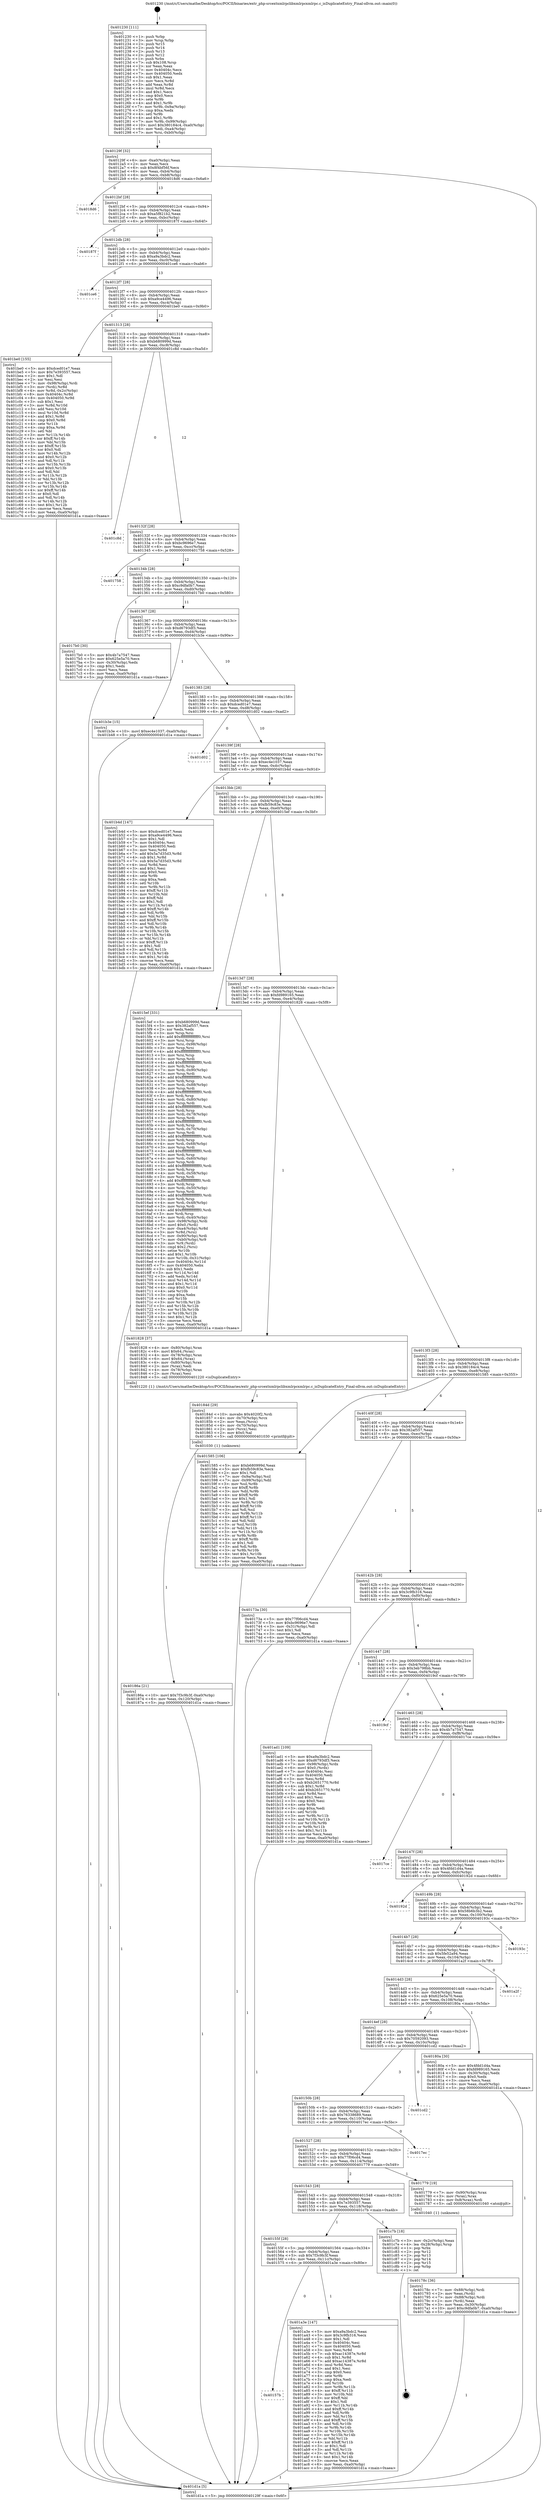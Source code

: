 digraph "0x401230" {
  label = "0x401230 (/mnt/c/Users/mathe/Desktop/tcc/POCII/binaries/extr_php-srcextxmlrpclibxmlrpcxmlrpc.c_isDuplicateEntry_Final-ollvm.out::main(0))"
  labelloc = "t"
  node[shape=record]

  Entry [label="",width=0.3,height=0.3,shape=circle,fillcolor=black,style=filled]
  "0x40129f" [label="{
     0x40129f [32]\l
     | [instrs]\l
     &nbsp;&nbsp;0x40129f \<+6\>: mov -0xa0(%rbp),%eax\l
     &nbsp;&nbsp;0x4012a5 \<+2\>: mov %eax,%ecx\l
     &nbsp;&nbsp;0x4012a7 \<+6\>: sub $0x8f4bf56f,%ecx\l
     &nbsp;&nbsp;0x4012ad \<+6\>: mov %eax,-0xb4(%rbp)\l
     &nbsp;&nbsp;0x4012b3 \<+6\>: mov %ecx,-0xb8(%rbp)\l
     &nbsp;&nbsp;0x4012b9 \<+6\>: je 00000000004018d6 \<main+0x6a6\>\l
  }"]
  "0x4018d6" [label="{
     0x4018d6\l
  }", style=dashed]
  "0x4012bf" [label="{
     0x4012bf [28]\l
     | [instrs]\l
     &nbsp;&nbsp;0x4012bf \<+5\>: jmp 00000000004012c4 \<main+0x94\>\l
     &nbsp;&nbsp;0x4012c4 \<+6\>: mov -0xb4(%rbp),%eax\l
     &nbsp;&nbsp;0x4012ca \<+5\>: sub $0xa5f821b2,%eax\l
     &nbsp;&nbsp;0x4012cf \<+6\>: mov %eax,-0xbc(%rbp)\l
     &nbsp;&nbsp;0x4012d5 \<+6\>: je 000000000040187f \<main+0x64f\>\l
  }"]
  Exit [label="",width=0.3,height=0.3,shape=circle,fillcolor=black,style=filled,peripheries=2]
  "0x40187f" [label="{
     0x40187f\l
  }", style=dashed]
  "0x4012db" [label="{
     0x4012db [28]\l
     | [instrs]\l
     &nbsp;&nbsp;0x4012db \<+5\>: jmp 00000000004012e0 \<main+0xb0\>\l
     &nbsp;&nbsp;0x4012e0 \<+6\>: mov -0xb4(%rbp),%eax\l
     &nbsp;&nbsp;0x4012e6 \<+5\>: sub $0xa9a3bdc2,%eax\l
     &nbsp;&nbsp;0x4012eb \<+6\>: mov %eax,-0xc0(%rbp)\l
     &nbsp;&nbsp;0x4012f1 \<+6\>: je 0000000000401ce6 \<main+0xab6\>\l
  }"]
  "0x40157b" [label="{
     0x40157b\l
  }", style=dashed]
  "0x401ce6" [label="{
     0x401ce6\l
  }", style=dashed]
  "0x4012f7" [label="{
     0x4012f7 [28]\l
     | [instrs]\l
     &nbsp;&nbsp;0x4012f7 \<+5\>: jmp 00000000004012fc \<main+0xcc\>\l
     &nbsp;&nbsp;0x4012fc \<+6\>: mov -0xb4(%rbp),%eax\l
     &nbsp;&nbsp;0x401302 \<+5\>: sub $0xa9ce4496,%eax\l
     &nbsp;&nbsp;0x401307 \<+6\>: mov %eax,-0xc4(%rbp)\l
     &nbsp;&nbsp;0x40130d \<+6\>: je 0000000000401be0 \<main+0x9b0\>\l
  }"]
  "0x401a3e" [label="{
     0x401a3e [147]\l
     | [instrs]\l
     &nbsp;&nbsp;0x401a3e \<+5\>: mov $0xa9a3bdc2,%eax\l
     &nbsp;&nbsp;0x401a43 \<+5\>: mov $0x3c9fb316,%ecx\l
     &nbsp;&nbsp;0x401a48 \<+2\>: mov $0x1,%dl\l
     &nbsp;&nbsp;0x401a4a \<+7\>: mov 0x40404c,%esi\l
     &nbsp;&nbsp;0x401a51 \<+7\>: mov 0x404050,%edi\l
     &nbsp;&nbsp;0x401a58 \<+3\>: mov %esi,%r8d\l
     &nbsp;&nbsp;0x401a5b \<+7\>: sub $0xac14387e,%r8d\l
     &nbsp;&nbsp;0x401a62 \<+4\>: sub $0x1,%r8d\l
     &nbsp;&nbsp;0x401a66 \<+7\>: add $0xac14387e,%r8d\l
     &nbsp;&nbsp;0x401a6d \<+4\>: imul %r8d,%esi\l
     &nbsp;&nbsp;0x401a71 \<+3\>: and $0x1,%esi\l
     &nbsp;&nbsp;0x401a74 \<+3\>: cmp $0x0,%esi\l
     &nbsp;&nbsp;0x401a77 \<+4\>: sete %r9b\l
     &nbsp;&nbsp;0x401a7b \<+3\>: cmp $0xa,%edi\l
     &nbsp;&nbsp;0x401a7e \<+4\>: setl %r10b\l
     &nbsp;&nbsp;0x401a82 \<+3\>: mov %r9b,%r11b\l
     &nbsp;&nbsp;0x401a85 \<+4\>: xor $0xff,%r11b\l
     &nbsp;&nbsp;0x401a89 \<+3\>: mov %r10b,%bl\l
     &nbsp;&nbsp;0x401a8c \<+3\>: xor $0xff,%bl\l
     &nbsp;&nbsp;0x401a8f \<+3\>: xor $0x1,%dl\l
     &nbsp;&nbsp;0x401a92 \<+3\>: mov %r11b,%r14b\l
     &nbsp;&nbsp;0x401a95 \<+4\>: and $0xff,%r14b\l
     &nbsp;&nbsp;0x401a99 \<+3\>: and %dl,%r9b\l
     &nbsp;&nbsp;0x401a9c \<+3\>: mov %bl,%r15b\l
     &nbsp;&nbsp;0x401a9f \<+4\>: and $0xff,%r15b\l
     &nbsp;&nbsp;0x401aa3 \<+3\>: and %dl,%r10b\l
     &nbsp;&nbsp;0x401aa6 \<+3\>: or %r9b,%r14b\l
     &nbsp;&nbsp;0x401aa9 \<+3\>: or %r10b,%r15b\l
     &nbsp;&nbsp;0x401aac \<+3\>: xor %r15b,%r14b\l
     &nbsp;&nbsp;0x401aaf \<+3\>: or %bl,%r11b\l
     &nbsp;&nbsp;0x401ab2 \<+4\>: xor $0xff,%r11b\l
     &nbsp;&nbsp;0x401ab6 \<+3\>: or $0x1,%dl\l
     &nbsp;&nbsp;0x401ab9 \<+3\>: and %dl,%r11b\l
     &nbsp;&nbsp;0x401abc \<+3\>: or %r11b,%r14b\l
     &nbsp;&nbsp;0x401abf \<+4\>: test $0x1,%r14b\l
     &nbsp;&nbsp;0x401ac3 \<+3\>: cmovne %ecx,%eax\l
     &nbsp;&nbsp;0x401ac6 \<+6\>: mov %eax,-0xa0(%rbp)\l
     &nbsp;&nbsp;0x401acc \<+5\>: jmp 0000000000401d1a \<main+0xaea\>\l
  }"]
  "0x401be0" [label="{
     0x401be0 [155]\l
     | [instrs]\l
     &nbsp;&nbsp;0x401be0 \<+5\>: mov $0xdced01e7,%eax\l
     &nbsp;&nbsp;0x401be5 \<+5\>: mov $0x7e393557,%ecx\l
     &nbsp;&nbsp;0x401bea \<+2\>: mov $0x1,%dl\l
     &nbsp;&nbsp;0x401bec \<+2\>: xor %esi,%esi\l
     &nbsp;&nbsp;0x401bee \<+7\>: mov -0x98(%rbp),%rdi\l
     &nbsp;&nbsp;0x401bf5 \<+3\>: mov (%rdi),%r8d\l
     &nbsp;&nbsp;0x401bf8 \<+4\>: mov %r8d,-0x2c(%rbp)\l
     &nbsp;&nbsp;0x401bfc \<+8\>: mov 0x40404c,%r8d\l
     &nbsp;&nbsp;0x401c04 \<+8\>: mov 0x404050,%r9d\l
     &nbsp;&nbsp;0x401c0c \<+3\>: sub $0x1,%esi\l
     &nbsp;&nbsp;0x401c0f \<+3\>: mov %r8d,%r10d\l
     &nbsp;&nbsp;0x401c12 \<+3\>: add %esi,%r10d\l
     &nbsp;&nbsp;0x401c15 \<+4\>: imul %r10d,%r8d\l
     &nbsp;&nbsp;0x401c19 \<+4\>: and $0x1,%r8d\l
     &nbsp;&nbsp;0x401c1d \<+4\>: cmp $0x0,%r8d\l
     &nbsp;&nbsp;0x401c21 \<+4\>: sete %r11b\l
     &nbsp;&nbsp;0x401c25 \<+4\>: cmp $0xa,%r9d\l
     &nbsp;&nbsp;0x401c29 \<+3\>: setl %bl\l
     &nbsp;&nbsp;0x401c2c \<+3\>: mov %r11b,%r14b\l
     &nbsp;&nbsp;0x401c2f \<+4\>: xor $0xff,%r14b\l
     &nbsp;&nbsp;0x401c33 \<+3\>: mov %bl,%r15b\l
     &nbsp;&nbsp;0x401c36 \<+4\>: xor $0xff,%r15b\l
     &nbsp;&nbsp;0x401c3a \<+3\>: xor $0x0,%dl\l
     &nbsp;&nbsp;0x401c3d \<+3\>: mov %r14b,%r12b\l
     &nbsp;&nbsp;0x401c40 \<+4\>: and $0x0,%r12b\l
     &nbsp;&nbsp;0x401c44 \<+3\>: and %dl,%r11b\l
     &nbsp;&nbsp;0x401c47 \<+3\>: mov %r15b,%r13b\l
     &nbsp;&nbsp;0x401c4a \<+4\>: and $0x0,%r13b\l
     &nbsp;&nbsp;0x401c4e \<+2\>: and %dl,%bl\l
     &nbsp;&nbsp;0x401c50 \<+3\>: or %r11b,%r12b\l
     &nbsp;&nbsp;0x401c53 \<+3\>: or %bl,%r13b\l
     &nbsp;&nbsp;0x401c56 \<+3\>: xor %r13b,%r12b\l
     &nbsp;&nbsp;0x401c59 \<+3\>: or %r15b,%r14b\l
     &nbsp;&nbsp;0x401c5c \<+4\>: xor $0xff,%r14b\l
     &nbsp;&nbsp;0x401c60 \<+3\>: or $0x0,%dl\l
     &nbsp;&nbsp;0x401c63 \<+3\>: and %dl,%r14b\l
     &nbsp;&nbsp;0x401c66 \<+3\>: or %r14b,%r12b\l
     &nbsp;&nbsp;0x401c69 \<+4\>: test $0x1,%r12b\l
     &nbsp;&nbsp;0x401c6d \<+3\>: cmovne %ecx,%eax\l
     &nbsp;&nbsp;0x401c70 \<+6\>: mov %eax,-0xa0(%rbp)\l
     &nbsp;&nbsp;0x401c76 \<+5\>: jmp 0000000000401d1a \<main+0xaea\>\l
  }"]
  "0x401313" [label="{
     0x401313 [28]\l
     | [instrs]\l
     &nbsp;&nbsp;0x401313 \<+5\>: jmp 0000000000401318 \<main+0xe8\>\l
     &nbsp;&nbsp;0x401318 \<+6\>: mov -0xb4(%rbp),%eax\l
     &nbsp;&nbsp;0x40131e \<+5\>: sub $0xb680999d,%eax\l
     &nbsp;&nbsp;0x401323 \<+6\>: mov %eax,-0xc8(%rbp)\l
     &nbsp;&nbsp;0x401329 \<+6\>: je 0000000000401c8d \<main+0xa5d\>\l
  }"]
  "0x40155f" [label="{
     0x40155f [28]\l
     | [instrs]\l
     &nbsp;&nbsp;0x40155f \<+5\>: jmp 0000000000401564 \<main+0x334\>\l
     &nbsp;&nbsp;0x401564 \<+6\>: mov -0xb4(%rbp),%eax\l
     &nbsp;&nbsp;0x40156a \<+5\>: sub $0x7f3c9b3f,%eax\l
     &nbsp;&nbsp;0x40156f \<+6\>: mov %eax,-0x11c(%rbp)\l
     &nbsp;&nbsp;0x401575 \<+6\>: je 0000000000401a3e \<main+0x80e\>\l
  }"]
  "0x401c8d" [label="{
     0x401c8d\l
  }", style=dashed]
  "0x40132f" [label="{
     0x40132f [28]\l
     | [instrs]\l
     &nbsp;&nbsp;0x40132f \<+5\>: jmp 0000000000401334 \<main+0x104\>\l
     &nbsp;&nbsp;0x401334 \<+6\>: mov -0xb4(%rbp),%eax\l
     &nbsp;&nbsp;0x40133a \<+5\>: sub $0xbc9696e7,%eax\l
     &nbsp;&nbsp;0x40133f \<+6\>: mov %eax,-0xcc(%rbp)\l
     &nbsp;&nbsp;0x401345 \<+6\>: je 0000000000401758 \<main+0x528\>\l
  }"]
  "0x401c7b" [label="{
     0x401c7b [18]\l
     | [instrs]\l
     &nbsp;&nbsp;0x401c7b \<+3\>: mov -0x2c(%rbp),%eax\l
     &nbsp;&nbsp;0x401c7e \<+4\>: lea -0x28(%rbp),%rsp\l
     &nbsp;&nbsp;0x401c82 \<+1\>: pop %rbx\l
     &nbsp;&nbsp;0x401c83 \<+2\>: pop %r12\l
     &nbsp;&nbsp;0x401c85 \<+2\>: pop %r13\l
     &nbsp;&nbsp;0x401c87 \<+2\>: pop %r14\l
     &nbsp;&nbsp;0x401c89 \<+2\>: pop %r15\l
     &nbsp;&nbsp;0x401c8b \<+1\>: pop %rbp\l
     &nbsp;&nbsp;0x401c8c \<+1\>: ret\l
  }"]
  "0x401758" [label="{
     0x401758\l
  }", style=dashed]
  "0x40134b" [label="{
     0x40134b [28]\l
     | [instrs]\l
     &nbsp;&nbsp;0x40134b \<+5\>: jmp 0000000000401350 \<main+0x120\>\l
     &nbsp;&nbsp;0x401350 \<+6\>: mov -0xb4(%rbp),%eax\l
     &nbsp;&nbsp;0x401356 \<+5\>: sub $0xc9dfa0b7,%eax\l
     &nbsp;&nbsp;0x40135b \<+6\>: mov %eax,-0xd0(%rbp)\l
     &nbsp;&nbsp;0x401361 \<+6\>: je 00000000004017b0 \<main+0x580\>\l
  }"]
  "0x40186a" [label="{
     0x40186a [21]\l
     | [instrs]\l
     &nbsp;&nbsp;0x40186a \<+10\>: movl $0x7f3c9b3f,-0xa0(%rbp)\l
     &nbsp;&nbsp;0x401874 \<+6\>: mov %eax,-0x120(%rbp)\l
     &nbsp;&nbsp;0x40187a \<+5\>: jmp 0000000000401d1a \<main+0xaea\>\l
  }"]
  "0x4017b0" [label="{
     0x4017b0 [30]\l
     | [instrs]\l
     &nbsp;&nbsp;0x4017b0 \<+5\>: mov $0x4b7a7547,%eax\l
     &nbsp;&nbsp;0x4017b5 \<+5\>: mov $0x625e5a70,%ecx\l
     &nbsp;&nbsp;0x4017ba \<+3\>: mov -0x30(%rbp),%edx\l
     &nbsp;&nbsp;0x4017bd \<+3\>: cmp $0x1,%edx\l
     &nbsp;&nbsp;0x4017c0 \<+3\>: cmovl %ecx,%eax\l
     &nbsp;&nbsp;0x4017c3 \<+6\>: mov %eax,-0xa0(%rbp)\l
     &nbsp;&nbsp;0x4017c9 \<+5\>: jmp 0000000000401d1a \<main+0xaea\>\l
  }"]
  "0x401367" [label="{
     0x401367 [28]\l
     | [instrs]\l
     &nbsp;&nbsp;0x401367 \<+5\>: jmp 000000000040136c \<main+0x13c\>\l
     &nbsp;&nbsp;0x40136c \<+6\>: mov -0xb4(%rbp),%eax\l
     &nbsp;&nbsp;0x401372 \<+5\>: sub $0xd6793df3,%eax\l
     &nbsp;&nbsp;0x401377 \<+6\>: mov %eax,-0xd4(%rbp)\l
     &nbsp;&nbsp;0x40137d \<+6\>: je 0000000000401b3e \<main+0x90e\>\l
  }"]
  "0x40184d" [label="{
     0x40184d [29]\l
     | [instrs]\l
     &nbsp;&nbsp;0x40184d \<+10\>: movabs $0x4020f2,%rdi\l
     &nbsp;&nbsp;0x401857 \<+4\>: mov -0x70(%rbp),%rcx\l
     &nbsp;&nbsp;0x40185b \<+2\>: mov %eax,(%rcx)\l
     &nbsp;&nbsp;0x40185d \<+4\>: mov -0x70(%rbp),%rcx\l
     &nbsp;&nbsp;0x401861 \<+2\>: mov (%rcx),%esi\l
     &nbsp;&nbsp;0x401863 \<+2\>: mov $0x0,%al\l
     &nbsp;&nbsp;0x401865 \<+5\>: call 0000000000401030 \<printf@plt\>\l
     | [calls]\l
     &nbsp;&nbsp;0x401030 \{1\} (unknown)\l
  }"]
  "0x401b3e" [label="{
     0x401b3e [15]\l
     | [instrs]\l
     &nbsp;&nbsp;0x401b3e \<+10\>: movl $0xec4e1037,-0xa0(%rbp)\l
     &nbsp;&nbsp;0x401b48 \<+5\>: jmp 0000000000401d1a \<main+0xaea\>\l
  }"]
  "0x401383" [label="{
     0x401383 [28]\l
     | [instrs]\l
     &nbsp;&nbsp;0x401383 \<+5\>: jmp 0000000000401388 \<main+0x158\>\l
     &nbsp;&nbsp;0x401388 \<+6\>: mov -0xb4(%rbp),%eax\l
     &nbsp;&nbsp;0x40138e \<+5\>: sub $0xdced01e7,%eax\l
     &nbsp;&nbsp;0x401393 \<+6\>: mov %eax,-0xd8(%rbp)\l
     &nbsp;&nbsp;0x401399 \<+6\>: je 0000000000401d02 \<main+0xad2\>\l
  }"]
  "0x40178c" [label="{
     0x40178c [36]\l
     | [instrs]\l
     &nbsp;&nbsp;0x40178c \<+7\>: mov -0x88(%rbp),%rdi\l
     &nbsp;&nbsp;0x401793 \<+2\>: mov %eax,(%rdi)\l
     &nbsp;&nbsp;0x401795 \<+7\>: mov -0x88(%rbp),%rdi\l
     &nbsp;&nbsp;0x40179c \<+2\>: mov (%rdi),%eax\l
     &nbsp;&nbsp;0x40179e \<+3\>: mov %eax,-0x30(%rbp)\l
     &nbsp;&nbsp;0x4017a1 \<+10\>: movl $0xc9dfa0b7,-0xa0(%rbp)\l
     &nbsp;&nbsp;0x4017ab \<+5\>: jmp 0000000000401d1a \<main+0xaea\>\l
  }"]
  "0x401d02" [label="{
     0x401d02\l
  }", style=dashed]
  "0x40139f" [label="{
     0x40139f [28]\l
     | [instrs]\l
     &nbsp;&nbsp;0x40139f \<+5\>: jmp 00000000004013a4 \<main+0x174\>\l
     &nbsp;&nbsp;0x4013a4 \<+6\>: mov -0xb4(%rbp),%eax\l
     &nbsp;&nbsp;0x4013aa \<+5\>: sub $0xec4e1037,%eax\l
     &nbsp;&nbsp;0x4013af \<+6\>: mov %eax,-0xdc(%rbp)\l
     &nbsp;&nbsp;0x4013b5 \<+6\>: je 0000000000401b4d \<main+0x91d\>\l
  }"]
  "0x401543" [label="{
     0x401543 [28]\l
     | [instrs]\l
     &nbsp;&nbsp;0x401543 \<+5\>: jmp 0000000000401548 \<main+0x318\>\l
     &nbsp;&nbsp;0x401548 \<+6\>: mov -0xb4(%rbp),%eax\l
     &nbsp;&nbsp;0x40154e \<+5\>: sub $0x7e393557,%eax\l
     &nbsp;&nbsp;0x401553 \<+6\>: mov %eax,-0x118(%rbp)\l
     &nbsp;&nbsp;0x401559 \<+6\>: je 0000000000401c7b \<main+0xa4b\>\l
  }"]
  "0x401b4d" [label="{
     0x401b4d [147]\l
     | [instrs]\l
     &nbsp;&nbsp;0x401b4d \<+5\>: mov $0xdced01e7,%eax\l
     &nbsp;&nbsp;0x401b52 \<+5\>: mov $0xa9ce4496,%ecx\l
     &nbsp;&nbsp;0x401b57 \<+2\>: mov $0x1,%dl\l
     &nbsp;&nbsp;0x401b59 \<+7\>: mov 0x40404c,%esi\l
     &nbsp;&nbsp;0x401b60 \<+7\>: mov 0x404050,%edi\l
     &nbsp;&nbsp;0x401b67 \<+3\>: mov %esi,%r8d\l
     &nbsp;&nbsp;0x401b6a \<+7\>: add $0x5a7d35d3,%r8d\l
     &nbsp;&nbsp;0x401b71 \<+4\>: sub $0x1,%r8d\l
     &nbsp;&nbsp;0x401b75 \<+7\>: sub $0x5a7d35d3,%r8d\l
     &nbsp;&nbsp;0x401b7c \<+4\>: imul %r8d,%esi\l
     &nbsp;&nbsp;0x401b80 \<+3\>: and $0x1,%esi\l
     &nbsp;&nbsp;0x401b83 \<+3\>: cmp $0x0,%esi\l
     &nbsp;&nbsp;0x401b86 \<+4\>: sete %r9b\l
     &nbsp;&nbsp;0x401b8a \<+3\>: cmp $0xa,%edi\l
     &nbsp;&nbsp;0x401b8d \<+4\>: setl %r10b\l
     &nbsp;&nbsp;0x401b91 \<+3\>: mov %r9b,%r11b\l
     &nbsp;&nbsp;0x401b94 \<+4\>: xor $0xff,%r11b\l
     &nbsp;&nbsp;0x401b98 \<+3\>: mov %r10b,%bl\l
     &nbsp;&nbsp;0x401b9b \<+3\>: xor $0xff,%bl\l
     &nbsp;&nbsp;0x401b9e \<+3\>: xor $0x1,%dl\l
     &nbsp;&nbsp;0x401ba1 \<+3\>: mov %r11b,%r14b\l
     &nbsp;&nbsp;0x401ba4 \<+4\>: and $0xff,%r14b\l
     &nbsp;&nbsp;0x401ba8 \<+3\>: and %dl,%r9b\l
     &nbsp;&nbsp;0x401bab \<+3\>: mov %bl,%r15b\l
     &nbsp;&nbsp;0x401bae \<+4\>: and $0xff,%r15b\l
     &nbsp;&nbsp;0x401bb2 \<+3\>: and %dl,%r10b\l
     &nbsp;&nbsp;0x401bb5 \<+3\>: or %r9b,%r14b\l
     &nbsp;&nbsp;0x401bb8 \<+3\>: or %r10b,%r15b\l
     &nbsp;&nbsp;0x401bbb \<+3\>: xor %r15b,%r14b\l
     &nbsp;&nbsp;0x401bbe \<+3\>: or %bl,%r11b\l
     &nbsp;&nbsp;0x401bc1 \<+4\>: xor $0xff,%r11b\l
     &nbsp;&nbsp;0x401bc5 \<+3\>: or $0x1,%dl\l
     &nbsp;&nbsp;0x401bc8 \<+3\>: and %dl,%r11b\l
     &nbsp;&nbsp;0x401bcb \<+3\>: or %r11b,%r14b\l
     &nbsp;&nbsp;0x401bce \<+4\>: test $0x1,%r14b\l
     &nbsp;&nbsp;0x401bd2 \<+3\>: cmovne %ecx,%eax\l
     &nbsp;&nbsp;0x401bd5 \<+6\>: mov %eax,-0xa0(%rbp)\l
     &nbsp;&nbsp;0x401bdb \<+5\>: jmp 0000000000401d1a \<main+0xaea\>\l
  }"]
  "0x4013bb" [label="{
     0x4013bb [28]\l
     | [instrs]\l
     &nbsp;&nbsp;0x4013bb \<+5\>: jmp 00000000004013c0 \<main+0x190\>\l
     &nbsp;&nbsp;0x4013c0 \<+6\>: mov -0xb4(%rbp),%eax\l
     &nbsp;&nbsp;0x4013c6 \<+5\>: sub $0xfb59c83e,%eax\l
     &nbsp;&nbsp;0x4013cb \<+6\>: mov %eax,-0xe0(%rbp)\l
     &nbsp;&nbsp;0x4013d1 \<+6\>: je 00000000004015ef \<main+0x3bf\>\l
  }"]
  "0x401779" [label="{
     0x401779 [19]\l
     | [instrs]\l
     &nbsp;&nbsp;0x401779 \<+7\>: mov -0x90(%rbp),%rax\l
     &nbsp;&nbsp;0x401780 \<+3\>: mov (%rax),%rax\l
     &nbsp;&nbsp;0x401783 \<+4\>: mov 0x8(%rax),%rdi\l
     &nbsp;&nbsp;0x401787 \<+5\>: call 0000000000401040 \<atoi@plt\>\l
     | [calls]\l
     &nbsp;&nbsp;0x401040 \{1\} (unknown)\l
  }"]
  "0x4015ef" [label="{
     0x4015ef [331]\l
     | [instrs]\l
     &nbsp;&nbsp;0x4015ef \<+5\>: mov $0xb680999d,%eax\l
     &nbsp;&nbsp;0x4015f4 \<+5\>: mov $0x382af557,%ecx\l
     &nbsp;&nbsp;0x4015f9 \<+2\>: xor %edx,%edx\l
     &nbsp;&nbsp;0x4015fb \<+3\>: mov %rsp,%rsi\l
     &nbsp;&nbsp;0x4015fe \<+4\>: add $0xfffffffffffffff0,%rsi\l
     &nbsp;&nbsp;0x401602 \<+3\>: mov %rsi,%rsp\l
     &nbsp;&nbsp;0x401605 \<+7\>: mov %rsi,-0x98(%rbp)\l
     &nbsp;&nbsp;0x40160c \<+3\>: mov %rsp,%rsi\l
     &nbsp;&nbsp;0x40160f \<+4\>: add $0xfffffffffffffff0,%rsi\l
     &nbsp;&nbsp;0x401613 \<+3\>: mov %rsi,%rsp\l
     &nbsp;&nbsp;0x401616 \<+3\>: mov %rsp,%rdi\l
     &nbsp;&nbsp;0x401619 \<+4\>: add $0xfffffffffffffff0,%rdi\l
     &nbsp;&nbsp;0x40161d \<+3\>: mov %rdi,%rsp\l
     &nbsp;&nbsp;0x401620 \<+7\>: mov %rdi,-0x90(%rbp)\l
     &nbsp;&nbsp;0x401627 \<+3\>: mov %rsp,%rdi\l
     &nbsp;&nbsp;0x40162a \<+4\>: add $0xfffffffffffffff0,%rdi\l
     &nbsp;&nbsp;0x40162e \<+3\>: mov %rdi,%rsp\l
     &nbsp;&nbsp;0x401631 \<+7\>: mov %rdi,-0x88(%rbp)\l
     &nbsp;&nbsp;0x401638 \<+3\>: mov %rsp,%rdi\l
     &nbsp;&nbsp;0x40163b \<+4\>: add $0xfffffffffffffff0,%rdi\l
     &nbsp;&nbsp;0x40163f \<+3\>: mov %rdi,%rsp\l
     &nbsp;&nbsp;0x401642 \<+4\>: mov %rdi,-0x80(%rbp)\l
     &nbsp;&nbsp;0x401646 \<+3\>: mov %rsp,%rdi\l
     &nbsp;&nbsp;0x401649 \<+4\>: add $0xfffffffffffffff0,%rdi\l
     &nbsp;&nbsp;0x40164d \<+3\>: mov %rdi,%rsp\l
     &nbsp;&nbsp;0x401650 \<+4\>: mov %rdi,-0x78(%rbp)\l
     &nbsp;&nbsp;0x401654 \<+3\>: mov %rsp,%rdi\l
     &nbsp;&nbsp;0x401657 \<+4\>: add $0xfffffffffffffff0,%rdi\l
     &nbsp;&nbsp;0x40165b \<+3\>: mov %rdi,%rsp\l
     &nbsp;&nbsp;0x40165e \<+4\>: mov %rdi,-0x70(%rbp)\l
     &nbsp;&nbsp;0x401662 \<+3\>: mov %rsp,%rdi\l
     &nbsp;&nbsp;0x401665 \<+4\>: add $0xfffffffffffffff0,%rdi\l
     &nbsp;&nbsp;0x401669 \<+3\>: mov %rdi,%rsp\l
     &nbsp;&nbsp;0x40166c \<+4\>: mov %rdi,-0x68(%rbp)\l
     &nbsp;&nbsp;0x401670 \<+3\>: mov %rsp,%rdi\l
     &nbsp;&nbsp;0x401673 \<+4\>: add $0xfffffffffffffff0,%rdi\l
     &nbsp;&nbsp;0x401677 \<+3\>: mov %rdi,%rsp\l
     &nbsp;&nbsp;0x40167a \<+4\>: mov %rdi,-0x60(%rbp)\l
     &nbsp;&nbsp;0x40167e \<+3\>: mov %rsp,%rdi\l
     &nbsp;&nbsp;0x401681 \<+4\>: add $0xfffffffffffffff0,%rdi\l
     &nbsp;&nbsp;0x401685 \<+3\>: mov %rdi,%rsp\l
     &nbsp;&nbsp;0x401688 \<+4\>: mov %rdi,-0x58(%rbp)\l
     &nbsp;&nbsp;0x40168c \<+3\>: mov %rsp,%rdi\l
     &nbsp;&nbsp;0x40168f \<+4\>: add $0xfffffffffffffff0,%rdi\l
     &nbsp;&nbsp;0x401693 \<+3\>: mov %rdi,%rsp\l
     &nbsp;&nbsp;0x401696 \<+4\>: mov %rdi,-0x50(%rbp)\l
     &nbsp;&nbsp;0x40169a \<+3\>: mov %rsp,%rdi\l
     &nbsp;&nbsp;0x40169d \<+4\>: add $0xfffffffffffffff0,%rdi\l
     &nbsp;&nbsp;0x4016a1 \<+3\>: mov %rdi,%rsp\l
     &nbsp;&nbsp;0x4016a4 \<+4\>: mov %rdi,-0x48(%rbp)\l
     &nbsp;&nbsp;0x4016a8 \<+3\>: mov %rsp,%rdi\l
     &nbsp;&nbsp;0x4016ab \<+4\>: add $0xfffffffffffffff0,%rdi\l
     &nbsp;&nbsp;0x4016af \<+3\>: mov %rdi,%rsp\l
     &nbsp;&nbsp;0x4016b2 \<+4\>: mov %rdi,-0x40(%rbp)\l
     &nbsp;&nbsp;0x4016b6 \<+7\>: mov -0x98(%rbp),%rdi\l
     &nbsp;&nbsp;0x4016bd \<+6\>: movl $0x0,(%rdi)\l
     &nbsp;&nbsp;0x4016c3 \<+7\>: mov -0xa4(%rbp),%r8d\l
     &nbsp;&nbsp;0x4016ca \<+3\>: mov %r8d,(%rsi)\l
     &nbsp;&nbsp;0x4016cd \<+7\>: mov -0x90(%rbp),%rdi\l
     &nbsp;&nbsp;0x4016d4 \<+7\>: mov -0xb0(%rbp),%r9\l
     &nbsp;&nbsp;0x4016db \<+3\>: mov %r9,(%rdi)\l
     &nbsp;&nbsp;0x4016de \<+3\>: cmpl $0x2,(%rsi)\l
     &nbsp;&nbsp;0x4016e1 \<+4\>: setne %r10b\l
     &nbsp;&nbsp;0x4016e5 \<+4\>: and $0x1,%r10b\l
     &nbsp;&nbsp;0x4016e9 \<+4\>: mov %r10b,-0x31(%rbp)\l
     &nbsp;&nbsp;0x4016ed \<+8\>: mov 0x40404c,%r11d\l
     &nbsp;&nbsp;0x4016f5 \<+7\>: mov 0x404050,%ebx\l
     &nbsp;&nbsp;0x4016fc \<+3\>: sub $0x1,%edx\l
     &nbsp;&nbsp;0x4016ff \<+3\>: mov %r11d,%r14d\l
     &nbsp;&nbsp;0x401702 \<+3\>: add %edx,%r14d\l
     &nbsp;&nbsp;0x401705 \<+4\>: imul %r14d,%r11d\l
     &nbsp;&nbsp;0x401709 \<+4\>: and $0x1,%r11d\l
     &nbsp;&nbsp;0x40170d \<+4\>: cmp $0x0,%r11d\l
     &nbsp;&nbsp;0x401711 \<+4\>: sete %r10b\l
     &nbsp;&nbsp;0x401715 \<+3\>: cmp $0xa,%ebx\l
     &nbsp;&nbsp;0x401718 \<+4\>: setl %r15b\l
     &nbsp;&nbsp;0x40171c \<+3\>: mov %r10b,%r12b\l
     &nbsp;&nbsp;0x40171f \<+3\>: and %r15b,%r12b\l
     &nbsp;&nbsp;0x401722 \<+3\>: xor %r15b,%r10b\l
     &nbsp;&nbsp;0x401725 \<+3\>: or %r10b,%r12b\l
     &nbsp;&nbsp;0x401728 \<+4\>: test $0x1,%r12b\l
     &nbsp;&nbsp;0x40172c \<+3\>: cmovne %ecx,%eax\l
     &nbsp;&nbsp;0x40172f \<+6\>: mov %eax,-0xa0(%rbp)\l
     &nbsp;&nbsp;0x401735 \<+5\>: jmp 0000000000401d1a \<main+0xaea\>\l
  }"]
  "0x4013d7" [label="{
     0x4013d7 [28]\l
     | [instrs]\l
     &nbsp;&nbsp;0x4013d7 \<+5\>: jmp 00000000004013dc \<main+0x1ac\>\l
     &nbsp;&nbsp;0x4013dc \<+6\>: mov -0xb4(%rbp),%eax\l
     &nbsp;&nbsp;0x4013e2 \<+5\>: sub $0xfd989165,%eax\l
     &nbsp;&nbsp;0x4013e7 \<+6\>: mov %eax,-0xe4(%rbp)\l
     &nbsp;&nbsp;0x4013ed \<+6\>: je 0000000000401828 \<main+0x5f8\>\l
  }"]
  "0x401527" [label="{
     0x401527 [28]\l
     | [instrs]\l
     &nbsp;&nbsp;0x401527 \<+5\>: jmp 000000000040152c \<main+0x2fc\>\l
     &nbsp;&nbsp;0x40152c \<+6\>: mov -0xb4(%rbp),%eax\l
     &nbsp;&nbsp;0x401532 \<+5\>: sub $0x77f06cd4,%eax\l
     &nbsp;&nbsp;0x401537 \<+6\>: mov %eax,-0x114(%rbp)\l
     &nbsp;&nbsp;0x40153d \<+6\>: je 0000000000401779 \<main+0x549\>\l
  }"]
  "0x401828" [label="{
     0x401828 [37]\l
     | [instrs]\l
     &nbsp;&nbsp;0x401828 \<+4\>: mov -0x80(%rbp),%rax\l
     &nbsp;&nbsp;0x40182c \<+6\>: movl $0x64,(%rax)\l
     &nbsp;&nbsp;0x401832 \<+4\>: mov -0x78(%rbp),%rax\l
     &nbsp;&nbsp;0x401836 \<+6\>: movl $0x64,(%rax)\l
     &nbsp;&nbsp;0x40183c \<+4\>: mov -0x80(%rbp),%rax\l
     &nbsp;&nbsp;0x401840 \<+2\>: mov (%rax),%edi\l
     &nbsp;&nbsp;0x401842 \<+4\>: mov -0x78(%rbp),%rax\l
     &nbsp;&nbsp;0x401846 \<+2\>: mov (%rax),%esi\l
     &nbsp;&nbsp;0x401848 \<+5\>: call 0000000000401220 \<isDuplicateEntry\>\l
     | [calls]\l
     &nbsp;&nbsp;0x401220 \{1\} (/mnt/c/Users/mathe/Desktop/tcc/POCII/binaries/extr_php-srcextxmlrpclibxmlrpcxmlrpc.c_isDuplicateEntry_Final-ollvm.out::isDuplicateEntry)\l
  }"]
  "0x4013f3" [label="{
     0x4013f3 [28]\l
     | [instrs]\l
     &nbsp;&nbsp;0x4013f3 \<+5\>: jmp 00000000004013f8 \<main+0x1c8\>\l
     &nbsp;&nbsp;0x4013f8 \<+6\>: mov -0xb4(%rbp),%eax\l
     &nbsp;&nbsp;0x4013fe \<+5\>: sub $0x380184c4,%eax\l
     &nbsp;&nbsp;0x401403 \<+6\>: mov %eax,-0xe8(%rbp)\l
     &nbsp;&nbsp;0x401409 \<+6\>: je 0000000000401585 \<main+0x355\>\l
  }"]
  "0x4017ec" [label="{
     0x4017ec\l
  }", style=dashed]
  "0x401585" [label="{
     0x401585 [106]\l
     | [instrs]\l
     &nbsp;&nbsp;0x401585 \<+5\>: mov $0xb680999d,%eax\l
     &nbsp;&nbsp;0x40158a \<+5\>: mov $0xfb59c83e,%ecx\l
     &nbsp;&nbsp;0x40158f \<+2\>: mov $0x1,%dl\l
     &nbsp;&nbsp;0x401591 \<+7\>: mov -0x9a(%rbp),%sil\l
     &nbsp;&nbsp;0x401598 \<+7\>: mov -0x99(%rbp),%dil\l
     &nbsp;&nbsp;0x40159f \<+3\>: mov %sil,%r8b\l
     &nbsp;&nbsp;0x4015a2 \<+4\>: xor $0xff,%r8b\l
     &nbsp;&nbsp;0x4015a6 \<+3\>: mov %dil,%r9b\l
     &nbsp;&nbsp;0x4015a9 \<+4\>: xor $0xff,%r9b\l
     &nbsp;&nbsp;0x4015ad \<+3\>: xor $0x1,%dl\l
     &nbsp;&nbsp;0x4015b0 \<+3\>: mov %r8b,%r10b\l
     &nbsp;&nbsp;0x4015b3 \<+4\>: and $0xff,%r10b\l
     &nbsp;&nbsp;0x4015b7 \<+3\>: and %dl,%sil\l
     &nbsp;&nbsp;0x4015ba \<+3\>: mov %r9b,%r11b\l
     &nbsp;&nbsp;0x4015bd \<+4\>: and $0xff,%r11b\l
     &nbsp;&nbsp;0x4015c1 \<+3\>: and %dl,%dil\l
     &nbsp;&nbsp;0x4015c4 \<+3\>: or %sil,%r10b\l
     &nbsp;&nbsp;0x4015c7 \<+3\>: or %dil,%r11b\l
     &nbsp;&nbsp;0x4015ca \<+3\>: xor %r11b,%r10b\l
     &nbsp;&nbsp;0x4015cd \<+3\>: or %r9b,%r8b\l
     &nbsp;&nbsp;0x4015d0 \<+4\>: xor $0xff,%r8b\l
     &nbsp;&nbsp;0x4015d4 \<+3\>: or $0x1,%dl\l
     &nbsp;&nbsp;0x4015d7 \<+3\>: and %dl,%r8b\l
     &nbsp;&nbsp;0x4015da \<+3\>: or %r8b,%r10b\l
     &nbsp;&nbsp;0x4015dd \<+4\>: test $0x1,%r10b\l
     &nbsp;&nbsp;0x4015e1 \<+3\>: cmovne %ecx,%eax\l
     &nbsp;&nbsp;0x4015e4 \<+6\>: mov %eax,-0xa0(%rbp)\l
     &nbsp;&nbsp;0x4015ea \<+5\>: jmp 0000000000401d1a \<main+0xaea\>\l
  }"]
  "0x40140f" [label="{
     0x40140f [28]\l
     | [instrs]\l
     &nbsp;&nbsp;0x40140f \<+5\>: jmp 0000000000401414 \<main+0x1e4\>\l
     &nbsp;&nbsp;0x401414 \<+6\>: mov -0xb4(%rbp),%eax\l
     &nbsp;&nbsp;0x40141a \<+5\>: sub $0x382af557,%eax\l
     &nbsp;&nbsp;0x40141f \<+6\>: mov %eax,-0xec(%rbp)\l
     &nbsp;&nbsp;0x401425 \<+6\>: je 000000000040173a \<main+0x50a\>\l
  }"]
  "0x401d1a" [label="{
     0x401d1a [5]\l
     | [instrs]\l
     &nbsp;&nbsp;0x401d1a \<+5\>: jmp 000000000040129f \<main+0x6f\>\l
  }"]
  "0x401230" [label="{
     0x401230 [111]\l
     | [instrs]\l
     &nbsp;&nbsp;0x401230 \<+1\>: push %rbp\l
     &nbsp;&nbsp;0x401231 \<+3\>: mov %rsp,%rbp\l
     &nbsp;&nbsp;0x401234 \<+2\>: push %r15\l
     &nbsp;&nbsp;0x401236 \<+2\>: push %r14\l
     &nbsp;&nbsp;0x401238 \<+2\>: push %r13\l
     &nbsp;&nbsp;0x40123a \<+2\>: push %r12\l
     &nbsp;&nbsp;0x40123c \<+1\>: push %rbx\l
     &nbsp;&nbsp;0x40123d \<+7\>: sub $0x108,%rsp\l
     &nbsp;&nbsp;0x401244 \<+2\>: xor %eax,%eax\l
     &nbsp;&nbsp;0x401246 \<+7\>: mov 0x40404c,%ecx\l
     &nbsp;&nbsp;0x40124d \<+7\>: mov 0x404050,%edx\l
     &nbsp;&nbsp;0x401254 \<+3\>: sub $0x1,%eax\l
     &nbsp;&nbsp;0x401257 \<+3\>: mov %ecx,%r8d\l
     &nbsp;&nbsp;0x40125a \<+3\>: add %eax,%r8d\l
     &nbsp;&nbsp;0x40125d \<+4\>: imul %r8d,%ecx\l
     &nbsp;&nbsp;0x401261 \<+3\>: and $0x1,%ecx\l
     &nbsp;&nbsp;0x401264 \<+3\>: cmp $0x0,%ecx\l
     &nbsp;&nbsp;0x401267 \<+4\>: sete %r9b\l
     &nbsp;&nbsp;0x40126b \<+4\>: and $0x1,%r9b\l
     &nbsp;&nbsp;0x40126f \<+7\>: mov %r9b,-0x9a(%rbp)\l
     &nbsp;&nbsp;0x401276 \<+3\>: cmp $0xa,%edx\l
     &nbsp;&nbsp;0x401279 \<+4\>: setl %r9b\l
     &nbsp;&nbsp;0x40127d \<+4\>: and $0x1,%r9b\l
     &nbsp;&nbsp;0x401281 \<+7\>: mov %r9b,-0x99(%rbp)\l
     &nbsp;&nbsp;0x401288 \<+10\>: movl $0x380184c4,-0xa0(%rbp)\l
     &nbsp;&nbsp;0x401292 \<+6\>: mov %edi,-0xa4(%rbp)\l
     &nbsp;&nbsp;0x401298 \<+7\>: mov %rsi,-0xb0(%rbp)\l
  }"]
  "0x40150b" [label="{
     0x40150b [28]\l
     | [instrs]\l
     &nbsp;&nbsp;0x40150b \<+5\>: jmp 0000000000401510 \<main+0x2e0\>\l
     &nbsp;&nbsp;0x401510 \<+6\>: mov -0xb4(%rbp),%eax\l
     &nbsp;&nbsp;0x401516 \<+5\>: sub $0x76338689,%eax\l
     &nbsp;&nbsp;0x40151b \<+6\>: mov %eax,-0x110(%rbp)\l
     &nbsp;&nbsp;0x401521 \<+6\>: je 00000000004017ec \<main+0x5bc\>\l
  }"]
  "0x401cd2" [label="{
     0x401cd2\l
  }", style=dashed]
  "0x40173a" [label="{
     0x40173a [30]\l
     | [instrs]\l
     &nbsp;&nbsp;0x40173a \<+5\>: mov $0x77f06cd4,%eax\l
     &nbsp;&nbsp;0x40173f \<+5\>: mov $0xbc9696e7,%ecx\l
     &nbsp;&nbsp;0x401744 \<+3\>: mov -0x31(%rbp),%dl\l
     &nbsp;&nbsp;0x401747 \<+3\>: test $0x1,%dl\l
     &nbsp;&nbsp;0x40174a \<+3\>: cmovne %ecx,%eax\l
     &nbsp;&nbsp;0x40174d \<+6\>: mov %eax,-0xa0(%rbp)\l
     &nbsp;&nbsp;0x401753 \<+5\>: jmp 0000000000401d1a \<main+0xaea\>\l
  }"]
  "0x40142b" [label="{
     0x40142b [28]\l
     | [instrs]\l
     &nbsp;&nbsp;0x40142b \<+5\>: jmp 0000000000401430 \<main+0x200\>\l
     &nbsp;&nbsp;0x401430 \<+6\>: mov -0xb4(%rbp),%eax\l
     &nbsp;&nbsp;0x401436 \<+5\>: sub $0x3c9fb316,%eax\l
     &nbsp;&nbsp;0x40143b \<+6\>: mov %eax,-0xf0(%rbp)\l
     &nbsp;&nbsp;0x401441 \<+6\>: je 0000000000401ad1 \<main+0x8a1\>\l
  }"]
  "0x4014ef" [label="{
     0x4014ef [28]\l
     | [instrs]\l
     &nbsp;&nbsp;0x4014ef \<+5\>: jmp 00000000004014f4 \<main+0x2c4\>\l
     &nbsp;&nbsp;0x4014f4 \<+6\>: mov -0xb4(%rbp),%eax\l
     &nbsp;&nbsp;0x4014fa \<+5\>: sub $0x70592093,%eax\l
     &nbsp;&nbsp;0x4014ff \<+6\>: mov %eax,-0x10c(%rbp)\l
     &nbsp;&nbsp;0x401505 \<+6\>: je 0000000000401cd2 \<main+0xaa2\>\l
  }"]
  "0x401ad1" [label="{
     0x401ad1 [109]\l
     | [instrs]\l
     &nbsp;&nbsp;0x401ad1 \<+5\>: mov $0xa9a3bdc2,%eax\l
     &nbsp;&nbsp;0x401ad6 \<+5\>: mov $0xd6793df3,%ecx\l
     &nbsp;&nbsp;0x401adb \<+7\>: mov -0x98(%rbp),%rdx\l
     &nbsp;&nbsp;0x401ae2 \<+6\>: movl $0x0,(%rdx)\l
     &nbsp;&nbsp;0x401ae8 \<+7\>: mov 0x40404c,%esi\l
     &nbsp;&nbsp;0x401aef \<+7\>: mov 0x404050,%edi\l
     &nbsp;&nbsp;0x401af6 \<+3\>: mov %esi,%r8d\l
     &nbsp;&nbsp;0x401af9 \<+7\>: sub $0xb2651770,%r8d\l
     &nbsp;&nbsp;0x401b00 \<+4\>: sub $0x1,%r8d\l
     &nbsp;&nbsp;0x401b04 \<+7\>: add $0xb2651770,%r8d\l
     &nbsp;&nbsp;0x401b0b \<+4\>: imul %r8d,%esi\l
     &nbsp;&nbsp;0x401b0f \<+3\>: and $0x1,%esi\l
     &nbsp;&nbsp;0x401b12 \<+3\>: cmp $0x0,%esi\l
     &nbsp;&nbsp;0x401b15 \<+4\>: sete %r9b\l
     &nbsp;&nbsp;0x401b19 \<+3\>: cmp $0xa,%edi\l
     &nbsp;&nbsp;0x401b1c \<+4\>: setl %r10b\l
     &nbsp;&nbsp;0x401b20 \<+3\>: mov %r9b,%r11b\l
     &nbsp;&nbsp;0x401b23 \<+3\>: and %r10b,%r11b\l
     &nbsp;&nbsp;0x401b26 \<+3\>: xor %r10b,%r9b\l
     &nbsp;&nbsp;0x401b29 \<+3\>: or %r9b,%r11b\l
     &nbsp;&nbsp;0x401b2c \<+4\>: test $0x1,%r11b\l
     &nbsp;&nbsp;0x401b30 \<+3\>: cmovne %ecx,%eax\l
     &nbsp;&nbsp;0x401b33 \<+6\>: mov %eax,-0xa0(%rbp)\l
     &nbsp;&nbsp;0x401b39 \<+5\>: jmp 0000000000401d1a \<main+0xaea\>\l
  }"]
  "0x401447" [label="{
     0x401447 [28]\l
     | [instrs]\l
     &nbsp;&nbsp;0x401447 \<+5\>: jmp 000000000040144c \<main+0x21c\>\l
     &nbsp;&nbsp;0x40144c \<+6\>: mov -0xb4(%rbp),%eax\l
     &nbsp;&nbsp;0x401452 \<+5\>: sub $0x3eb798bb,%eax\l
     &nbsp;&nbsp;0x401457 \<+6\>: mov %eax,-0xf4(%rbp)\l
     &nbsp;&nbsp;0x40145d \<+6\>: je 00000000004019cf \<main+0x79f\>\l
  }"]
  "0x40180a" [label="{
     0x40180a [30]\l
     | [instrs]\l
     &nbsp;&nbsp;0x40180a \<+5\>: mov $0x4fdd1d4a,%eax\l
     &nbsp;&nbsp;0x40180f \<+5\>: mov $0xfd989165,%ecx\l
     &nbsp;&nbsp;0x401814 \<+3\>: mov -0x30(%rbp),%edx\l
     &nbsp;&nbsp;0x401817 \<+3\>: cmp $0x0,%edx\l
     &nbsp;&nbsp;0x40181a \<+3\>: cmove %ecx,%eax\l
     &nbsp;&nbsp;0x40181d \<+6\>: mov %eax,-0xa0(%rbp)\l
     &nbsp;&nbsp;0x401823 \<+5\>: jmp 0000000000401d1a \<main+0xaea\>\l
  }"]
  "0x4019cf" [label="{
     0x4019cf\l
  }", style=dashed]
  "0x401463" [label="{
     0x401463 [28]\l
     | [instrs]\l
     &nbsp;&nbsp;0x401463 \<+5\>: jmp 0000000000401468 \<main+0x238\>\l
     &nbsp;&nbsp;0x401468 \<+6\>: mov -0xb4(%rbp),%eax\l
     &nbsp;&nbsp;0x40146e \<+5\>: sub $0x4b7a7547,%eax\l
     &nbsp;&nbsp;0x401473 \<+6\>: mov %eax,-0xf8(%rbp)\l
     &nbsp;&nbsp;0x401479 \<+6\>: je 00000000004017ce \<main+0x59e\>\l
  }"]
  "0x4014d3" [label="{
     0x4014d3 [28]\l
     | [instrs]\l
     &nbsp;&nbsp;0x4014d3 \<+5\>: jmp 00000000004014d8 \<main+0x2a8\>\l
     &nbsp;&nbsp;0x4014d8 \<+6\>: mov -0xb4(%rbp),%eax\l
     &nbsp;&nbsp;0x4014de \<+5\>: sub $0x625e5a70,%eax\l
     &nbsp;&nbsp;0x4014e3 \<+6\>: mov %eax,-0x108(%rbp)\l
     &nbsp;&nbsp;0x4014e9 \<+6\>: je 000000000040180a \<main+0x5da\>\l
  }"]
  "0x4017ce" [label="{
     0x4017ce\l
  }", style=dashed]
  "0x40147f" [label="{
     0x40147f [28]\l
     | [instrs]\l
     &nbsp;&nbsp;0x40147f \<+5\>: jmp 0000000000401484 \<main+0x254\>\l
     &nbsp;&nbsp;0x401484 \<+6\>: mov -0xb4(%rbp),%eax\l
     &nbsp;&nbsp;0x40148a \<+5\>: sub $0x4fdd1d4a,%eax\l
     &nbsp;&nbsp;0x40148f \<+6\>: mov %eax,-0xfc(%rbp)\l
     &nbsp;&nbsp;0x401495 \<+6\>: je 000000000040192d \<main+0x6fd\>\l
  }"]
  "0x401a2f" [label="{
     0x401a2f\l
  }", style=dashed]
  "0x40192d" [label="{
     0x40192d\l
  }", style=dashed]
  "0x40149b" [label="{
     0x40149b [28]\l
     | [instrs]\l
     &nbsp;&nbsp;0x40149b \<+5\>: jmp 00000000004014a0 \<main+0x270\>\l
     &nbsp;&nbsp;0x4014a0 \<+6\>: mov -0xb4(%rbp),%eax\l
     &nbsp;&nbsp;0x4014a6 \<+5\>: sub $0x58b6b3b2,%eax\l
     &nbsp;&nbsp;0x4014ab \<+6\>: mov %eax,-0x100(%rbp)\l
     &nbsp;&nbsp;0x4014b1 \<+6\>: je 000000000040193c \<main+0x70c\>\l
  }"]
  "0x4014b7" [label="{
     0x4014b7 [28]\l
     | [instrs]\l
     &nbsp;&nbsp;0x4014b7 \<+5\>: jmp 00000000004014bc \<main+0x28c\>\l
     &nbsp;&nbsp;0x4014bc \<+6\>: mov -0xb4(%rbp),%eax\l
     &nbsp;&nbsp;0x4014c2 \<+5\>: sub $0x5fe52a94,%eax\l
     &nbsp;&nbsp;0x4014c7 \<+6\>: mov %eax,-0x104(%rbp)\l
     &nbsp;&nbsp;0x4014cd \<+6\>: je 0000000000401a2f \<main+0x7ff\>\l
  }"]
  "0x40193c" [label="{
     0x40193c\l
  }", style=dashed]
  Entry -> "0x401230" [label=" 1"]
  "0x40129f" -> "0x4018d6" [label=" 0"]
  "0x40129f" -> "0x4012bf" [label=" 13"]
  "0x401c7b" -> Exit [label=" 1"]
  "0x4012bf" -> "0x40187f" [label=" 0"]
  "0x4012bf" -> "0x4012db" [label=" 13"]
  "0x401be0" -> "0x401d1a" [label=" 1"]
  "0x4012db" -> "0x401ce6" [label=" 0"]
  "0x4012db" -> "0x4012f7" [label=" 13"]
  "0x401b4d" -> "0x401d1a" [label=" 1"]
  "0x4012f7" -> "0x401be0" [label=" 1"]
  "0x4012f7" -> "0x401313" [label=" 12"]
  "0x401b3e" -> "0x401d1a" [label=" 1"]
  "0x401313" -> "0x401c8d" [label=" 0"]
  "0x401313" -> "0x40132f" [label=" 12"]
  "0x401a3e" -> "0x401d1a" [label=" 1"]
  "0x40132f" -> "0x401758" [label=" 0"]
  "0x40132f" -> "0x40134b" [label=" 12"]
  "0x40155f" -> "0x40157b" [label=" 0"]
  "0x40134b" -> "0x4017b0" [label=" 1"]
  "0x40134b" -> "0x401367" [label=" 11"]
  "0x401ad1" -> "0x401d1a" [label=" 1"]
  "0x401367" -> "0x401b3e" [label=" 1"]
  "0x401367" -> "0x401383" [label=" 10"]
  "0x401543" -> "0x40155f" [label=" 1"]
  "0x401383" -> "0x401d02" [label=" 0"]
  "0x401383" -> "0x40139f" [label=" 10"]
  "0x401543" -> "0x401c7b" [label=" 1"]
  "0x40139f" -> "0x401b4d" [label=" 1"]
  "0x40139f" -> "0x4013bb" [label=" 9"]
  "0x40155f" -> "0x401a3e" [label=" 1"]
  "0x4013bb" -> "0x4015ef" [label=" 1"]
  "0x4013bb" -> "0x4013d7" [label=" 8"]
  "0x40186a" -> "0x401d1a" [label=" 1"]
  "0x4013d7" -> "0x401828" [label=" 1"]
  "0x4013d7" -> "0x4013f3" [label=" 7"]
  "0x401828" -> "0x40184d" [label=" 1"]
  "0x4013f3" -> "0x401585" [label=" 1"]
  "0x4013f3" -> "0x40140f" [label=" 6"]
  "0x401585" -> "0x401d1a" [label=" 1"]
  "0x401230" -> "0x40129f" [label=" 1"]
  "0x401d1a" -> "0x40129f" [label=" 12"]
  "0x40180a" -> "0x401d1a" [label=" 1"]
  "0x4015ef" -> "0x401d1a" [label=" 1"]
  "0x40178c" -> "0x401d1a" [label=" 1"]
  "0x40140f" -> "0x40173a" [label=" 1"]
  "0x40140f" -> "0x40142b" [label=" 5"]
  "0x40173a" -> "0x401d1a" [label=" 1"]
  "0x401779" -> "0x40178c" [label=" 1"]
  "0x40142b" -> "0x401ad1" [label=" 1"]
  "0x40142b" -> "0x401447" [label=" 4"]
  "0x401527" -> "0x401779" [label=" 1"]
  "0x401447" -> "0x4019cf" [label=" 0"]
  "0x401447" -> "0x401463" [label=" 4"]
  "0x40184d" -> "0x40186a" [label=" 1"]
  "0x401463" -> "0x4017ce" [label=" 0"]
  "0x401463" -> "0x40147f" [label=" 4"]
  "0x40150b" -> "0x4017ec" [label=" 0"]
  "0x40147f" -> "0x40192d" [label=" 0"]
  "0x40147f" -> "0x40149b" [label=" 4"]
  "0x4017b0" -> "0x401d1a" [label=" 1"]
  "0x40149b" -> "0x40193c" [label=" 0"]
  "0x40149b" -> "0x4014b7" [label=" 4"]
  "0x4014ef" -> "0x40150b" [label=" 3"]
  "0x4014b7" -> "0x401a2f" [label=" 0"]
  "0x4014b7" -> "0x4014d3" [label=" 4"]
  "0x40150b" -> "0x401527" [label=" 3"]
  "0x4014d3" -> "0x40180a" [label=" 1"]
  "0x4014d3" -> "0x4014ef" [label=" 3"]
  "0x401527" -> "0x401543" [label=" 2"]
  "0x4014ef" -> "0x401cd2" [label=" 0"]
}
